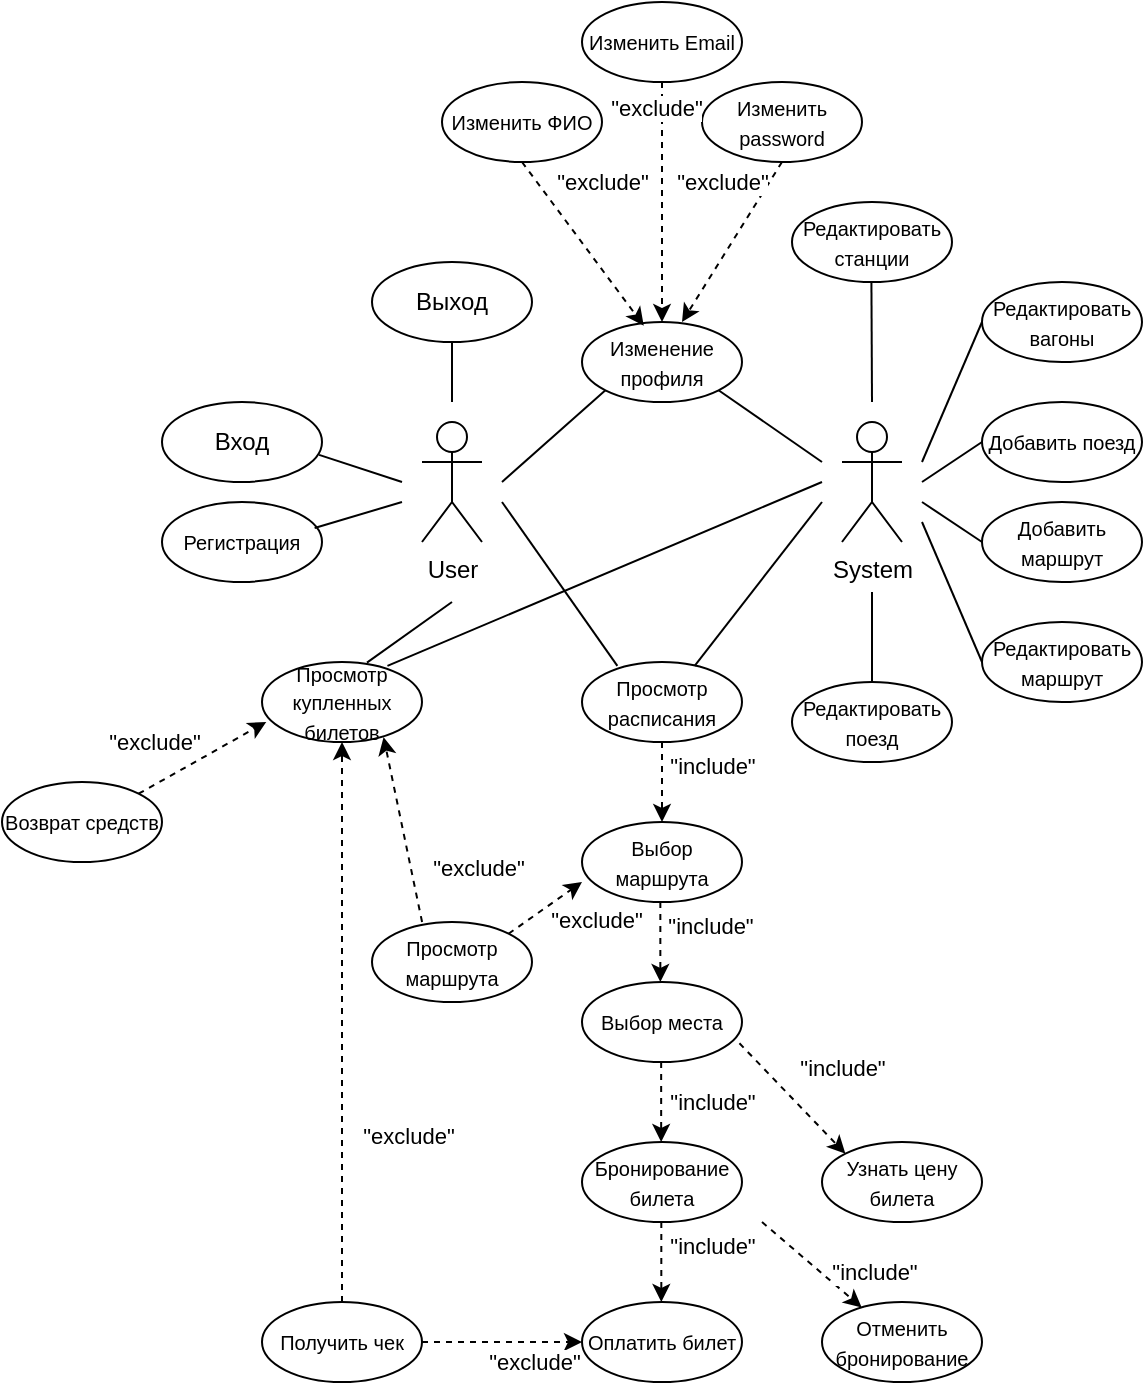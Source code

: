 <mxfile version="25.0.3">
  <diagram name="Страница — 1" id="3OeWIgjyev1ODA05NbsA">
    <mxGraphModel dx="1146" dy="569" grid="1" gridSize="10" guides="1" tooltips="1" connect="1" arrows="1" fold="1" page="1" pageScale="1" pageWidth="827" pageHeight="1169" math="0" shadow="0">
      <root>
        <mxCell id="0" />
        <mxCell id="1" parent="0" />
        <mxCell id="s2moG6iG3IZD78SPadg0-2" value="System" style="shape=umlActor;verticalLabelPosition=bottom;verticalAlign=top;html=1;outlineConnect=0;" parent="1" vertex="1">
          <mxGeometry x="640" y="320" width="30" height="60" as="geometry" />
        </mxCell>
        <mxCell id="s2moG6iG3IZD78SPadg0-4" value="&lt;font style=&quot;font-size: 10px;&quot;&gt;Регистрация&lt;/font&gt;" style="ellipse;whiteSpace=wrap;html=1;" parent="1" vertex="1">
          <mxGeometry x="300" y="360" width="80" height="40" as="geometry" />
        </mxCell>
        <mxCell id="s2moG6iG3IZD78SPadg0-6" value="Вход" style="ellipse;whiteSpace=wrap;html=1;" parent="1" vertex="1">
          <mxGeometry x="300" y="310" width="80" height="40" as="geometry" />
        </mxCell>
        <mxCell id="s2moG6iG3IZD78SPadg0-7" value="&lt;font style=&quot;font-size: 10px;&quot;&gt;Изменение профиля&lt;/font&gt;" style="ellipse;whiteSpace=wrap;html=1;" parent="1" vertex="1">
          <mxGeometry x="510" y="270" width="80" height="40" as="geometry" />
        </mxCell>
        <mxCell id="s2moG6iG3IZD78SPadg0-8" value="&lt;font style=&quot;font-size: 10px;&quot;&gt;Выбор маршрута&lt;/font&gt;" style="ellipse;whiteSpace=wrap;html=1;" parent="1" vertex="1">
          <mxGeometry x="510" y="520" width="80" height="40" as="geometry" />
        </mxCell>
        <mxCell id="s2moG6iG3IZD78SPadg0-9" value="" style="endArrow=none;html=1;rounded=0;entryX=0.982;entryY=0.661;entryDx=0;entryDy=0;entryPerimeter=0;" parent="1" target="s2moG6iG3IZD78SPadg0-6" edge="1">
          <mxGeometry width="50" height="50" relative="1" as="geometry">
            <mxPoint x="420" y="350" as="sourcePoint" />
            <mxPoint x="490" y="330" as="targetPoint" />
          </mxGeometry>
        </mxCell>
        <mxCell id="s2moG6iG3IZD78SPadg0-10" value="" style="endArrow=none;html=1;rounded=0;entryX=0.954;entryY=0.325;entryDx=0;entryDy=0;entryPerimeter=0;" parent="1" target="s2moG6iG3IZD78SPadg0-4" edge="1">
          <mxGeometry width="50" height="50" relative="1" as="geometry">
            <mxPoint x="420" y="360" as="sourcePoint" />
            <mxPoint x="270" y="290" as="targetPoint" />
          </mxGeometry>
        </mxCell>
        <mxCell id="s2moG6iG3IZD78SPadg0-11" value="User" style="shape=umlActor;verticalLabelPosition=bottom;verticalAlign=top;html=1;outlineConnect=0;" parent="1" vertex="1">
          <mxGeometry x="430" y="320" width="30" height="60" as="geometry" />
        </mxCell>
        <mxCell id="s2moG6iG3IZD78SPadg0-13" value="Выход" style="ellipse;whiteSpace=wrap;html=1;" parent="1" vertex="1">
          <mxGeometry x="405" y="240" width="80" height="40" as="geometry" />
        </mxCell>
        <mxCell id="s2moG6iG3IZD78SPadg0-14" value="" style="endArrow=none;html=1;rounded=0;entryX=0.5;entryY=1;entryDx=0;entryDy=0;" parent="1" target="s2moG6iG3IZD78SPadg0-13" edge="1">
          <mxGeometry width="50" height="50" relative="1" as="geometry">
            <mxPoint x="445" y="310" as="sourcePoint" />
            <mxPoint x="610" y="330" as="targetPoint" />
          </mxGeometry>
        </mxCell>
        <mxCell id="s2moG6iG3IZD78SPadg0-19" value="&lt;font style=&quot;font-size: 10px;&quot;&gt;Просмотр расписания&lt;/font&gt;" style="ellipse;whiteSpace=wrap;html=1;" parent="1" vertex="1">
          <mxGeometry x="510" y="440" width="80" height="40" as="geometry" />
        </mxCell>
        <mxCell id="s2moG6iG3IZD78SPadg0-20" value="&lt;font style=&quot;font-size: 10px;&quot;&gt;Узнать цену билета&lt;/font&gt;" style="ellipse;whiteSpace=wrap;html=1;" parent="1" vertex="1">
          <mxGeometry x="630" y="680" width="80" height="40" as="geometry" />
        </mxCell>
        <mxCell id="s2moG6iG3IZD78SPadg0-21" value="&lt;font style=&quot;font-size: 10px;&quot;&gt;Просмотр купленных билетов&lt;/font&gt;" style="ellipse;whiteSpace=wrap;html=1;" parent="1" vertex="1">
          <mxGeometry x="350" y="440" width="80" height="40" as="geometry" />
        </mxCell>
        <mxCell id="s2moG6iG3IZD78SPadg0-22" value="&lt;font style=&quot;font-size: 10px;&quot;&gt;Возврат средств&lt;/font&gt;" style="ellipse;whiteSpace=wrap;html=1;" parent="1" vertex="1">
          <mxGeometry x="220" y="500" width="80" height="40" as="geometry" />
        </mxCell>
        <mxCell id="s2moG6iG3IZD78SPadg0-24" value="&lt;font style=&quot;font-size: 10px;&quot;&gt;Выбор места&lt;/font&gt;" style="ellipse;whiteSpace=wrap;html=1;" parent="1" vertex="1">
          <mxGeometry x="510" y="600" width="80" height="40" as="geometry" />
        </mxCell>
        <mxCell id="s2moG6iG3IZD78SPadg0-25" value="&lt;font style=&quot;font-size: 10px;&quot;&gt;Бронирование билета&lt;/font&gt;" style="ellipse;whiteSpace=wrap;html=1;" parent="1" vertex="1">
          <mxGeometry x="510" y="680" width="80" height="40" as="geometry" />
        </mxCell>
        <mxCell id="s2moG6iG3IZD78SPadg0-26" value="&lt;font style=&quot;font-size: 10px;&quot;&gt;Оплатить билет&lt;/font&gt;" style="ellipse;whiteSpace=wrap;html=1;" parent="1" vertex="1">
          <mxGeometry x="510" y="760" width="80" height="40" as="geometry" />
        </mxCell>
        <mxCell id="s2moG6iG3IZD78SPadg0-27" value="&lt;font style=&quot;font-size: 10px;&quot;&gt;Получить чек&lt;/font&gt;" style="ellipse;whiteSpace=wrap;html=1;" parent="1" vertex="1">
          <mxGeometry x="350" y="760" width="80" height="40" as="geometry" />
        </mxCell>
        <mxCell id="s2moG6iG3IZD78SPadg0-28" value="&lt;font style=&quot;font-size: 10px;&quot;&gt;Отменить бронирование&lt;/font&gt;" style="ellipse;whiteSpace=wrap;html=1;" parent="1" vertex="1">
          <mxGeometry x="630" y="760" width="80" height="40" as="geometry" />
        </mxCell>
        <mxCell id="s2moG6iG3IZD78SPadg0-30" value="&lt;font style=&quot;font-size: 10px;&quot;&gt;Просмотр маршрута&lt;/font&gt;" style="ellipse;whiteSpace=wrap;html=1;" parent="1" vertex="1">
          <mxGeometry x="405" y="570" width="80" height="40" as="geometry" />
        </mxCell>
        <mxCell id="s2moG6iG3IZD78SPadg0-31" value="" style="endArrow=none;html=1;rounded=0;entryX=0;entryY=1;entryDx=0;entryDy=0;" parent="1" target="s2moG6iG3IZD78SPadg0-7" edge="1">
          <mxGeometry width="50" height="50" relative="1" as="geometry">
            <mxPoint x="470" y="350" as="sourcePoint" />
            <mxPoint x="600" y="340" as="targetPoint" />
          </mxGeometry>
        </mxCell>
        <mxCell id="s2moG6iG3IZD78SPadg0-32" value="" style="endArrow=none;html=1;rounded=0;entryX=1;entryY=1;entryDx=0;entryDy=0;" parent="1" target="s2moG6iG3IZD78SPadg0-7" edge="1">
          <mxGeometry width="50" height="50" relative="1" as="geometry">
            <mxPoint x="630" y="340" as="sourcePoint" />
            <mxPoint x="600" y="340" as="targetPoint" />
          </mxGeometry>
        </mxCell>
        <mxCell id="s2moG6iG3IZD78SPadg0-33" value="" style="endArrow=none;html=1;rounded=0;entryX=0.656;entryY=0.008;entryDx=0;entryDy=0;entryPerimeter=0;" parent="1" target="s2moG6iG3IZD78SPadg0-21" edge="1">
          <mxGeometry width="50" height="50" relative="1" as="geometry">
            <mxPoint x="445" y="410" as="sourcePoint" />
            <mxPoint x="600" y="340" as="targetPoint" />
          </mxGeometry>
        </mxCell>
        <mxCell id="s2moG6iG3IZD78SPadg0-34" value="" style="endArrow=none;html=1;rounded=0;exitX=0.784;exitY=0.048;exitDx=0;exitDy=0;exitPerimeter=0;" parent="1" source="s2moG6iG3IZD78SPadg0-21" edge="1">
          <mxGeometry width="50" height="50" relative="1" as="geometry">
            <mxPoint x="550" y="390" as="sourcePoint" />
            <mxPoint x="630" y="350" as="targetPoint" />
          </mxGeometry>
        </mxCell>
        <mxCell id="s2moG6iG3IZD78SPadg0-35" value="" style="endArrow=none;html=1;rounded=0;entryX=0.704;entryY=0.048;entryDx=0;entryDy=0;entryPerimeter=0;" parent="1" target="s2moG6iG3IZD78SPadg0-19" edge="1">
          <mxGeometry width="50" height="50" relative="1" as="geometry">
            <mxPoint x="630" y="360" as="sourcePoint" />
            <mxPoint x="600" y="340" as="targetPoint" />
          </mxGeometry>
        </mxCell>
        <mxCell id="s2moG6iG3IZD78SPadg0-36" value="" style="endArrow=none;html=1;rounded=0;entryX=0.221;entryY=0.048;entryDx=0;entryDy=0;entryPerimeter=0;" parent="1" target="s2moG6iG3IZD78SPadg0-19" edge="1">
          <mxGeometry width="50" height="50" relative="1" as="geometry">
            <mxPoint x="470" y="360" as="sourcePoint" />
            <mxPoint x="550" y="440" as="targetPoint" />
          </mxGeometry>
        </mxCell>
        <mxCell id="s2moG6iG3IZD78SPadg0-45" value="" style="endArrow=classic;html=1;rounded=0;exitX=0.5;exitY=1;exitDx=0;exitDy=0;entryX=0.5;entryY=0;entryDx=0;entryDy=0;dashed=1;" parent="1" edge="1">
          <mxGeometry width="50" height="50" relative="1" as="geometry">
            <mxPoint x="550" y="480" as="sourcePoint" />
            <mxPoint x="550" y="520" as="targetPoint" />
          </mxGeometry>
        </mxCell>
        <mxCell id="s2moG6iG3IZD78SPadg0-46" value="&quot;include&quot;" style="edgeLabel;html=1;align=center;verticalAlign=middle;resizable=0;points=[];" parent="s2moG6iG3IZD78SPadg0-45" vertex="1" connectable="0">
          <mxGeometry x="-0.408" y="-1" relative="1" as="geometry">
            <mxPoint x="26" as="offset" />
          </mxGeometry>
        </mxCell>
        <mxCell id="s2moG6iG3IZD78SPadg0-49" value="" style="endArrow=classic;html=1;rounded=0;exitX=0.5;exitY=1;exitDx=0;exitDy=0;entryX=0.5;entryY=0;entryDx=0;entryDy=0;dashed=1;" parent="1" edge="1">
          <mxGeometry width="50" height="50" relative="1" as="geometry">
            <mxPoint x="549.17" y="560" as="sourcePoint" />
            <mxPoint x="549.17" y="600" as="targetPoint" />
          </mxGeometry>
        </mxCell>
        <mxCell id="s2moG6iG3IZD78SPadg0-50" value="&quot;include&quot;" style="edgeLabel;html=1;align=center;verticalAlign=middle;resizable=0;points=[];" parent="s2moG6iG3IZD78SPadg0-49" vertex="1" connectable="0">
          <mxGeometry x="-0.408" y="-1" relative="1" as="geometry">
            <mxPoint x="26" as="offset" />
          </mxGeometry>
        </mxCell>
        <mxCell id="s2moG6iG3IZD78SPadg0-60" value="" style="endArrow=classic;html=1;rounded=0;exitX=0.5;exitY=1;exitDx=0;exitDy=0;entryX=0.5;entryY=0;entryDx=0;entryDy=0;dashed=1;" parent="1" edge="1">
          <mxGeometry width="50" height="50" relative="1" as="geometry">
            <mxPoint x="549.58" y="640" as="sourcePoint" />
            <mxPoint x="549.58" y="680" as="targetPoint" />
          </mxGeometry>
        </mxCell>
        <mxCell id="s2moG6iG3IZD78SPadg0-61" value="&quot;include&quot;" style="edgeLabel;html=1;align=center;verticalAlign=middle;resizable=0;points=[];" parent="s2moG6iG3IZD78SPadg0-60" vertex="1" connectable="0">
          <mxGeometry x="-0.408" y="-1" relative="1" as="geometry">
            <mxPoint x="26" y="8" as="offset" />
          </mxGeometry>
        </mxCell>
        <mxCell id="jScfePHMpK8mVErF2Kh2-3" value="" style="endArrow=classic;html=1;rounded=0;exitX=1;exitY=0.5;exitDx=0;exitDy=0;dashed=1;entryX=0;entryY=0.5;entryDx=0;entryDy=0;" edge="1" parent="1" source="s2moG6iG3IZD78SPadg0-27" target="s2moG6iG3IZD78SPadg0-26">
          <mxGeometry width="50" height="50" relative="1" as="geometry">
            <mxPoint x="667" y="781" as="sourcePoint" />
            <mxPoint x="606" y="732" as="targetPoint" />
          </mxGeometry>
        </mxCell>
        <mxCell id="jScfePHMpK8mVErF2Kh2-4" value="&quot;exclude&quot;" style="edgeLabel;html=1;align=center;verticalAlign=middle;resizable=0;points=[];" vertex="1" connectable="0" parent="jScfePHMpK8mVErF2Kh2-3">
          <mxGeometry x="-0.408" y="-1" relative="1" as="geometry">
            <mxPoint x="32" y="9" as="offset" />
          </mxGeometry>
        </mxCell>
        <mxCell id="jScfePHMpK8mVErF2Kh2-5" value="" style="endArrow=classic;html=1;rounded=0;exitX=0.5;exitY=0;exitDx=0;exitDy=0;dashed=1;entryX=0.5;entryY=1;entryDx=0;entryDy=0;" edge="1" parent="1" source="s2moG6iG3IZD78SPadg0-27" target="s2moG6iG3IZD78SPadg0-21">
          <mxGeometry width="50" height="50" relative="1" as="geometry">
            <mxPoint x="444" y="729" as="sourcePoint" />
            <mxPoint x="390" y="590" as="targetPoint" />
          </mxGeometry>
        </mxCell>
        <mxCell id="jScfePHMpK8mVErF2Kh2-6" value="&quot;exclude&quot;" style="edgeLabel;html=1;align=center;verticalAlign=middle;resizable=0;points=[];" vertex="1" connectable="0" parent="jScfePHMpK8mVErF2Kh2-5">
          <mxGeometry x="-0.408" y="-1" relative="1" as="geometry">
            <mxPoint x="32" as="offset" />
          </mxGeometry>
        </mxCell>
        <mxCell id="jScfePHMpK8mVErF2Kh2-9" value="" style="endArrow=classic;html=1;rounded=0;exitX=0.5;exitY=1;exitDx=0;exitDy=0;entryX=0.5;entryY=0;entryDx=0;entryDy=0;dashed=1;" edge="1" parent="1">
          <mxGeometry width="50" height="50" relative="1" as="geometry">
            <mxPoint x="549.66" y="720" as="sourcePoint" />
            <mxPoint x="549.66" y="760" as="targetPoint" />
          </mxGeometry>
        </mxCell>
        <mxCell id="jScfePHMpK8mVErF2Kh2-10" value="&quot;include&quot;" style="edgeLabel;html=1;align=center;verticalAlign=middle;resizable=0;points=[];" vertex="1" connectable="0" parent="jScfePHMpK8mVErF2Kh2-9">
          <mxGeometry x="-0.408" y="-1" relative="1" as="geometry">
            <mxPoint x="26" as="offset" />
          </mxGeometry>
        </mxCell>
        <mxCell id="jScfePHMpK8mVErF2Kh2-11" value="" style="endArrow=classic;html=1;rounded=0;dashed=1;" edge="1" parent="1" target="s2moG6iG3IZD78SPadg0-28">
          <mxGeometry width="50" height="50" relative="1" as="geometry">
            <mxPoint x="600" y="720" as="sourcePoint" />
            <mxPoint x="569.58" y="700" as="targetPoint" />
          </mxGeometry>
        </mxCell>
        <mxCell id="jScfePHMpK8mVErF2Kh2-12" value="&quot;include&quot;" style="edgeLabel;html=1;align=center;verticalAlign=middle;resizable=0;points=[];" vertex="1" connectable="0" parent="jScfePHMpK8mVErF2Kh2-11">
          <mxGeometry x="-0.408" y="-1" relative="1" as="geometry">
            <mxPoint x="42" y="11" as="offset" />
          </mxGeometry>
        </mxCell>
        <mxCell id="jScfePHMpK8mVErF2Kh2-19" value="" style="endArrow=classic;html=1;rounded=0;exitX=1;exitY=0;exitDx=0;exitDy=0;dashed=1;entryX=0.027;entryY=0.749;entryDx=0;entryDy=0;entryPerimeter=0;" edge="1" parent="1" source="s2moG6iG3IZD78SPadg0-22" target="s2moG6iG3IZD78SPadg0-21">
          <mxGeometry width="50" height="50" relative="1" as="geometry">
            <mxPoint x="365" y="510" as="sourcePoint" />
            <mxPoint x="305" y="510" as="targetPoint" />
          </mxGeometry>
        </mxCell>
        <mxCell id="jScfePHMpK8mVErF2Kh2-20" value="&quot;exclude&quot;" style="edgeLabel;html=1;align=center;verticalAlign=middle;resizable=0;points=[];" vertex="1" connectable="0" parent="jScfePHMpK8mVErF2Kh2-19">
          <mxGeometry x="-0.408" y="-1" relative="1" as="geometry">
            <mxPoint x="-12" y="-16" as="offset" />
          </mxGeometry>
        </mxCell>
        <mxCell id="jScfePHMpK8mVErF2Kh2-21" value="" style="endArrow=classic;html=1;rounded=0;exitX=1;exitY=0;exitDx=0;exitDy=0;dashed=1;entryX=0;entryY=0.75;entryDx=0;entryDy=0;entryPerimeter=0;" edge="1" parent="1" source="s2moG6iG3IZD78SPadg0-30" target="s2moG6iG3IZD78SPadg0-8">
          <mxGeometry width="50" height="50" relative="1" as="geometry">
            <mxPoint x="571" y="618" as="sourcePoint" />
            <mxPoint x="490" y="560" as="targetPoint" />
          </mxGeometry>
        </mxCell>
        <mxCell id="jScfePHMpK8mVErF2Kh2-22" value="&quot;exclude&quot;" style="edgeLabel;html=1;align=center;verticalAlign=middle;resizable=0;points=[];" vertex="1" connectable="0" parent="jScfePHMpK8mVErF2Kh2-21">
          <mxGeometry x="-0.408" y="-1" relative="1" as="geometry">
            <mxPoint x="32" as="offset" />
          </mxGeometry>
        </mxCell>
        <mxCell id="jScfePHMpK8mVErF2Kh2-23" value="" style="endArrow=classic;html=1;rounded=0;exitX=0.313;exitY=0;exitDx=0;exitDy=0;dashed=1;entryX=0.76;entryY=0.939;entryDx=0;entryDy=0;exitPerimeter=0;entryPerimeter=0;" edge="1" parent="1" source="s2moG6iG3IZD78SPadg0-30" target="s2moG6iG3IZD78SPadg0-21">
          <mxGeometry width="50" height="50" relative="1" as="geometry">
            <mxPoint x="521" y="540" as="sourcePoint" />
            <mxPoint x="430" y="492" as="targetPoint" />
          </mxGeometry>
        </mxCell>
        <mxCell id="jScfePHMpK8mVErF2Kh2-24" value="&quot;exclude&quot;" style="edgeLabel;html=1;align=center;verticalAlign=middle;resizable=0;points=[];" vertex="1" connectable="0" parent="jScfePHMpK8mVErF2Kh2-23">
          <mxGeometry x="-0.408" y="-1" relative="1" as="geometry">
            <mxPoint x="32" as="offset" />
          </mxGeometry>
        </mxCell>
        <mxCell id="jScfePHMpK8mVErF2Kh2-25" value="" style="endArrow=classic;html=1;rounded=0;exitX=0.984;exitY=0.766;exitDx=0;exitDy=0;entryX=0;entryY=0;entryDx=0;entryDy=0;dashed=1;exitPerimeter=0;" edge="1" parent="1" source="s2moG6iG3IZD78SPadg0-24" target="s2moG6iG3IZD78SPadg0-20">
          <mxGeometry width="50" height="50" relative="1" as="geometry">
            <mxPoint x="620" y="640" as="sourcePoint" />
            <mxPoint x="620" y="680" as="targetPoint" />
          </mxGeometry>
        </mxCell>
        <mxCell id="jScfePHMpK8mVErF2Kh2-26" value="&quot;include&quot;" style="edgeLabel;html=1;align=center;verticalAlign=middle;resizable=0;points=[];" vertex="1" connectable="0" parent="jScfePHMpK8mVErF2Kh2-25">
          <mxGeometry x="-0.408" y="-1" relative="1" as="geometry">
            <mxPoint x="36" y="-5" as="offset" />
          </mxGeometry>
        </mxCell>
        <mxCell id="jScfePHMpK8mVErF2Kh2-27" value="&lt;span style=&quot;font-size: 10px;&quot;&gt;Редактировать поезд&lt;/span&gt;" style="ellipse;whiteSpace=wrap;html=1;" vertex="1" parent="1">
          <mxGeometry x="615" y="450" width="80" height="40" as="geometry" />
        </mxCell>
        <mxCell id="jScfePHMpK8mVErF2Kh2-28" value="&lt;span style=&quot;font-size: 10px;&quot;&gt;Редактировать маршрут&lt;/span&gt;" style="ellipse;whiteSpace=wrap;html=1;" vertex="1" parent="1">
          <mxGeometry x="710" y="420" width="80" height="40" as="geometry" />
        </mxCell>
        <mxCell id="jScfePHMpK8mVErF2Kh2-29" value="&lt;span style=&quot;font-size: 10px;&quot;&gt;Добавить маршрут&lt;/span&gt;" style="ellipse;whiteSpace=wrap;html=1;" vertex="1" parent="1">
          <mxGeometry x="710" y="360" width="80" height="40" as="geometry" />
        </mxCell>
        <mxCell id="jScfePHMpK8mVErF2Kh2-30" value="&lt;span style=&quot;font-size: 10px;&quot;&gt;Добавить поезд&lt;/span&gt;" style="ellipse;whiteSpace=wrap;html=1;" vertex="1" parent="1">
          <mxGeometry x="710" y="310" width="80" height="40" as="geometry" />
        </mxCell>
        <mxCell id="jScfePHMpK8mVErF2Kh2-31" value="&lt;span style=&quot;font-size: 10px;&quot;&gt;Редактировать вагоны&lt;/span&gt;" style="ellipse;whiteSpace=wrap;html=1;" vertex="1" parent="1">
          <mxGeometry x="710" y="250" width="80" height="40" as="geometry" />
        </mxCell>
        <mxCell id="jScfePHMpK8mVErF2Kh2-32" value="&lt;span style=&quot;font-size: 10px;&quot;&gt;Редактировать станции&lt;/span&gt;" style="ellipse;whiteSpace=wrap;html=1;" vertex="1" parent="1">
          <mxGeometry x="615" y="210" width="80" height="40" as="geometry" />
        </mxCell>
        <mxCell id="jScfePHMpK8mVErF2Kh2-34" value="&lt;span style=&quot;font-size: 10px;&quot;&gt;Изменить ФИО&lt;/span&gt;" style="ellipse;whiteSpace=wrap;html=1;" vertex="1" parent="1">
          <mxGeometry x="440" y="150" width="80" height="40" as="geometry" />
        </mxCell>
        <mxCell id="jScfePHMpK8mVErF2Kh2-36" value="&lt;span style=&quot;font-size: 10px;&quot;&gt;Изменить Email&lt;/span&gt;" style="ellipse;whiteSpace=wrap;html=1;" vertex="1" parent="1">
          <mxGeometry x="510" y="110" width="80" height="40" as="geometry" />
        </mxCell>
        <mxCell id="jScfePHMpK8mVErF2Kh2-37" value="&lt;span style=&quot;font-size: 10px;&quot;&gt;Изменить password&lt;/span&gt;" style="ellipse;whiteSpace=wrap;html=1;" vertex="1" parent="1">
          <mxGeometry x="570" y="150" width="80" height="40" as="geometry" />
        </mxCell>
        <mxCell id="jScfePHMpK8mVErF2Kh2-44" value="" style="endArrow=classic;html=1;rounded=0;exitX=0.5;exitY=1;exitDx=0;exitDy=0;dashed=1;entryX=0.386;entryY=0.046;entryDx=0;entryDy=0;entryPerimeter=0;" edge="1" parent="1" source="jScfePHMpK8mVErF2Kh2-34" target="s2moG6iG3IZD78SPadg0-7">
          <mxGeometry width="50" height="50" relative="1" as="geometry">
            <mxPoint x="510" y="170" as="sourcePoint" />
            <mxPoint x="554" y="237" as="targetPoint" />
          </mxGeometry>
        </mxCell>
        <mxCell id="jScfePHMpK8mVErF2Kh2-46" value="" style="endArrow=classic;html=1;rounded=0;exitX=0.5;exitY=1;exitDx=0;exitDy=0;dashed=1;" edge="1" parent="1" source="jScfePHMpK8mVErF2Kh2-36">
          <mxGeometry width="50" height="50" relative="1" as="geometry">
            <mxPoint x="520" y="180" as="sourcePoint" />
            <mxPoint x="550" y="270" as="targetPoint" />
          </mxGeometry>
        </mxCell>
        <mxCell id="jScfePHMpK8mVErF2Kh2-47" value="" style="endArrow=classic;html=1;rounded=0;exitX=0.5;exitY=1;exitDx=0;exitDy=0;dashed=1;entryX=0.625;entryY=0;entryDx=0;entryDy=0;entryPerimeter=0;" edge="1" parent="1" source="jScfePHMpK8mVErF2Kh2-37" target="s2moG6iG3IZD78SPadg0-7">
          <mxGeometry width="50" height="50" relative="1" as="geometry">
            <mxPoint x="530" y="190" as="sourcePoint" />
            <mxPoint x="561" y="292" as="targetPoint" />
          </mxGeometry>
        </mxCell>
        <mxCell id="jScfePHMpK8mVErF2Kh2-48" value="&quot;exclude&quot;" style="edgeLabel;html=1;align=center;verticalAlign=middle;resizable=0;points=[];" vertex="1" connectable="0" parent="1">
          <mxGeometry x="520.005" y="199.996" as="geometry" />
        </mxCell>
        <mxCell id="jScfePHMpK8mVErF2Kh2-49" value="&quot;exclude&quot;" style="edgeLabel;html=1;align=center;verticalAlign=middle;resizable=0;points=[];" vertex="1" connectable="0" parent="1">
          <mxGeometry x="550.005" y="159.996" as="geometry">
            <mxPoint x="-3" y="3" as="offset" />
          </mxGeometry>
        </mxCell>
        <mxCell id="jScfePHMpK8mVErF2Kh2-50" value="&quot;exclude&quot;" style="edgeLabel;html=1;align=center;verticalAlign=middle;resizable=0;points=[];" vertex="1" connectable="0" parent="1">
          <mxGeometry x="580.005" y="199.996" as="geometry" />
        </mxCell>
        <mxCell id="jScfePHMpK8mVErF2Kh2-51" value="" style="endArrow=none;html=1;rounded=0;entryX=0;entryY=0.5;entryDx=0;entryDy=0;" edge="1" parent="1" target="jScfePHMpK8mVErF2Kh2-30">
          <mxGeometry width="50" height="50" relative="1" as="geometry">
            <mxPoint x="680" y="350" as="sourcePoint" />
            <mxPoint x="610" y="320" as="targetPoint" />
          </mxGeometry>
        </mxCell>
        <mxCell id="jScfePHMpK8mVErF2Kh2-52" value="" style="endArrow=none;html=1;rounded=0;entryX=0;entryY=0.5;entryDx=0;entryDy=0;" edge="1" parent="1" target="jScfePHMpK8mVErF2Kh2-29">
          <mxGeometry width="50" height="50" relative="1" as="geometry">
            <mxPoint x="680" y="360" as="sourcePoint" />
            <mxPoint x="720" y="330" as="targetPoint" />
          </mxGeometry>
        </mxCell>
        <mxCell id="jScfePHMpK8mVErF2Kh2-53" value="" style="endArrow=none;html=1;rounded=0;entryX=0;entryY=0.5;entryDx=0;entryDy=0;" edge="1" parent="1" target="jScfePHMpK8mVErF2Kh2-28">
          <mxGeometry width="50" height="50" relative="1" as="geometry">
            <mxPoint x="680" y="370" as="sourcePoint" />
            <mxPoint x="710" y="390" as="targetPoint" />
          </mxGeometry>
        </mxCell>
        <mxCell id="jScfePHMpK8mVErF2Kh2-54" value="" style="endArrow=none;html=1;rounded=0;entryX=0.5;entryY=0;entryDx=0;entryDy=0;" edge="1" parent="1" target="jScfePHMpK8mVErF2Kh2-27">
          <mxGeometry width="50" height="50" relative="1" as="geometry">
            <mxPoint x="655" y="405" as="sourcePoint" />
            <mxPoint x="685" y="475" as="targetPoint" />
          </mxGeometry>
        </mxCell>
        <mxCell id="jScfePHMpK8mVErF2Kh2-55" value="" style="endArrow=none;html=1;rounded=0;" edge="1" parent="1">
          <mxGeometry width="50" height="50" relative="1" as="geometry">
            <mxPoint x="654.71" y="250" as="sourcePoint" />
            <mxPoint x="655" y="310" as="targetPoint" />
          </mxGeometry>
        </mxCell>
        <mxCell id="jScfePHMpK8mVErF2Kh2-56" value="" style="endArrow=none;html=1;rounded=0;entryX=0;entryY=0.5;entryDx=0;entryDy=0;" edge="1" parent="1" target="jScfePHMpK8mVErF2Kh2-31">
          <mxGeometry width="50" height="50" relative="1" as="geometry">
            <mxPoint x="680" y="340" as="sourcePoint" />
            <mxPoint x="720" y="340" as="targetPoint" />
          </mxGeometry>
        </mxCell>
      </root>
    </mxGraphModel>
  </diagram>
</mxfile>

